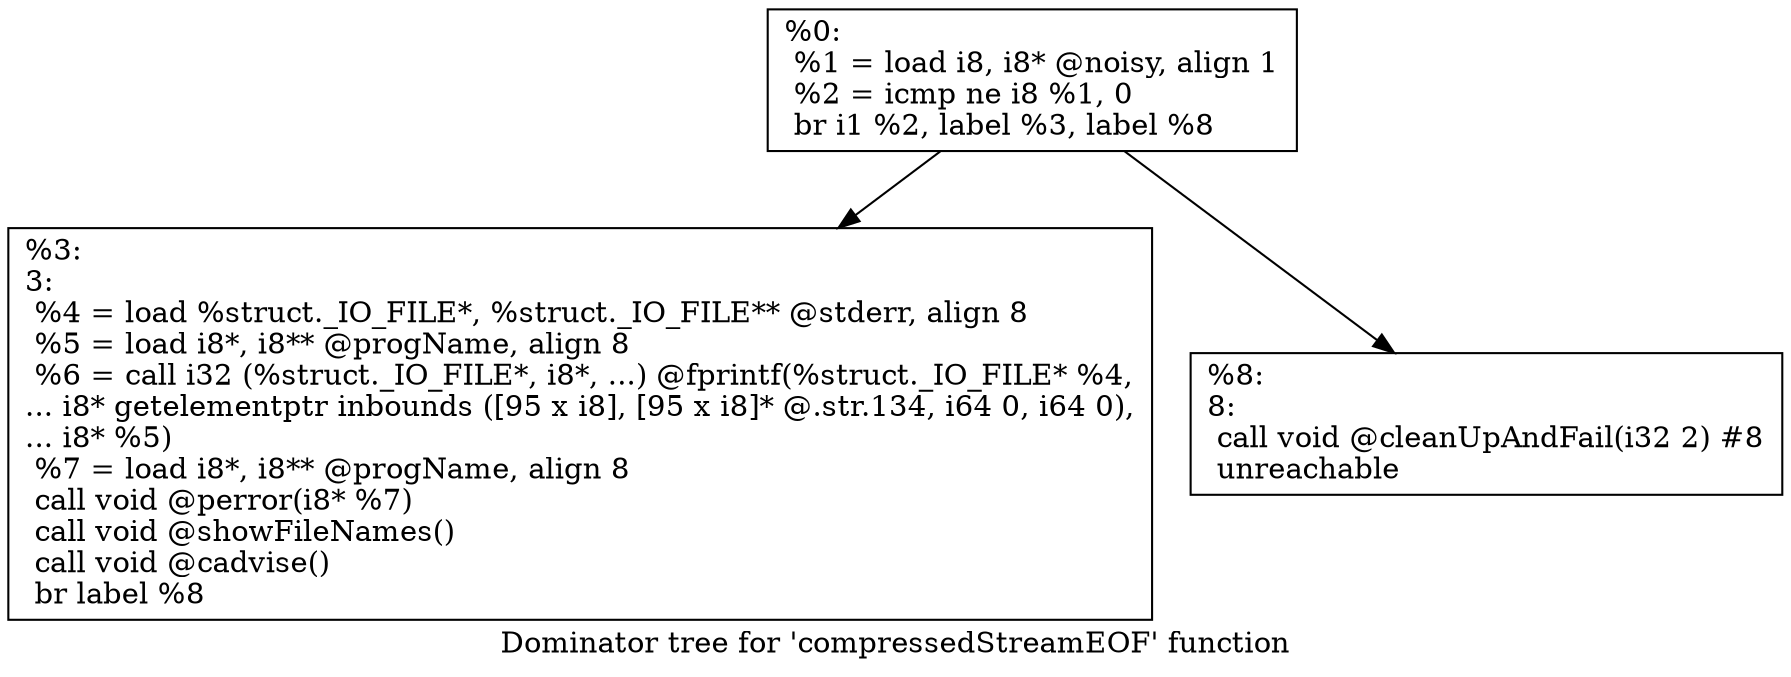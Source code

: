 digraph "Dominator tree for 'compressedStreamEOF' function" {
	label="Dominator tree for 'compressedStreamEOF' function";

	Node0xdaf430 [shape=record,label="{%0:\l  %1 = load i8, i8* @noisy, align 1\l  %2 = icmp ne i8 %1, 0\l  br i1 %2, label %3, label %8\l}"];
	Node0xdaf430 -> Node0xdaf470;
	Node0xdaf430 -> Node0xdaf610;
	Node0xdaf470 [shape=record,label="{%3:\l3:                                                \l  %4 = load %struct._IO_FILE*, %struct._IO_FILE** @stderr, align 8\l  %5 = load i8*, i8** @progName, align 8\l  %6 = call i32 (%struct._IO_FILE*, i8*, ...) @fprintf(%struct._IO_FILE* %4,\l... i8* getelementptr inbounds ([95 x i8], [95 x i8]* @.str.134, i64 0, i64 0),\l... i8* %5)\l  %7 = load i8*, i8** @progName, align 8\l  call void @perror(i8* %7)\l  call void @showFileNames()\l  call void @cadvise()\l  br label %8\l}"];
	Node0xdaf610 [shape=record,label="{%8:\l8:                                                \l  call void @cleanUpAndFail(i32 2) #8\l  unreachable\l}"];
}
